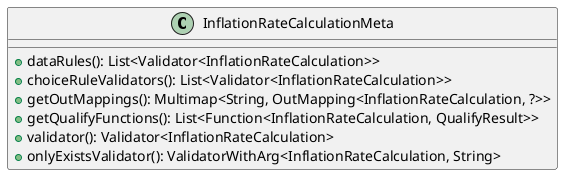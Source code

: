 @startuml

    class InflationRateCalculationMeta [[InflationRateCalculationMeta.html]] {
        +dataRules(): List<Validator<InflationRateCalculation>>
        +choiceRuleValidators(): List<Validator<InflationRateCalculation>>
        +getOutMappings(): Multimap<String, OutMapping<InflationRateCalculation, ?>>
        +getQualifyFunctions(): List<Function<InflationRateCalculation, QualifyResult>>
        +validator(): Validator<InflationRateCalculation>
        +onlyExistsValidator(): ValidatorWithArg<InflationRateCalculation, String>
    }

@enduml
